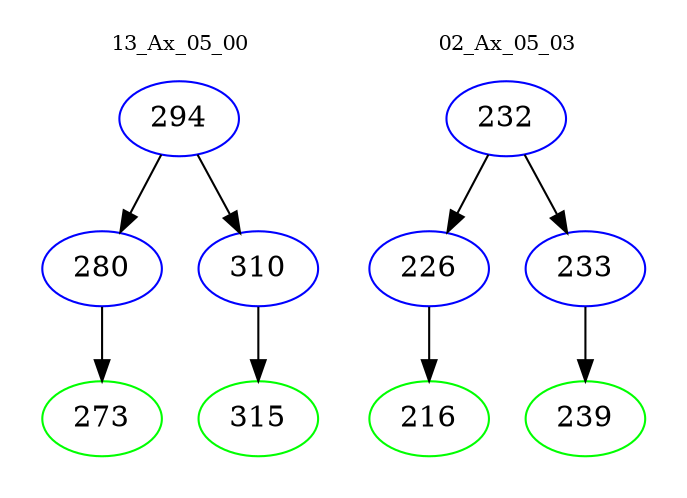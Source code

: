 digraph{
subgraph cluster_0 {
color = white
label = "13_Ax_05_00";
fontsize=10;
T0_294 [label="294", color="blue"]
T0_294 -> T0_280 [color="black"]
T0_280 [label="280", color="blue"]
T0_280 -> T0_273 [color="black"]
T0_273 [label="273", color="green"]
T0_294 -> T0_310 [color="black"]
T0_310 [label="310", color="blue"]
T0_310 -> T0_315 [color="black"]
T0_315 [label="315", color="green"]
}
subgraph cluster_1 {
color = white
label = "02_Ax_05_03";
fontsize=10;
T1_232 [label="232", color="blue"]
T1_232 -> T1_226 [color="black"]
T1_226 [label="226", color="blue"]
T1_226 -> T1_216 [color="black"]
T1_216 [label="216", color="green"]
T1_232 -> T1_233 [color="black"]
T1_233 [label="233", color="blue"]
T1_233 -> T1_239 [color="black"]
T1_239 [label="239", color="green"]
}
}
